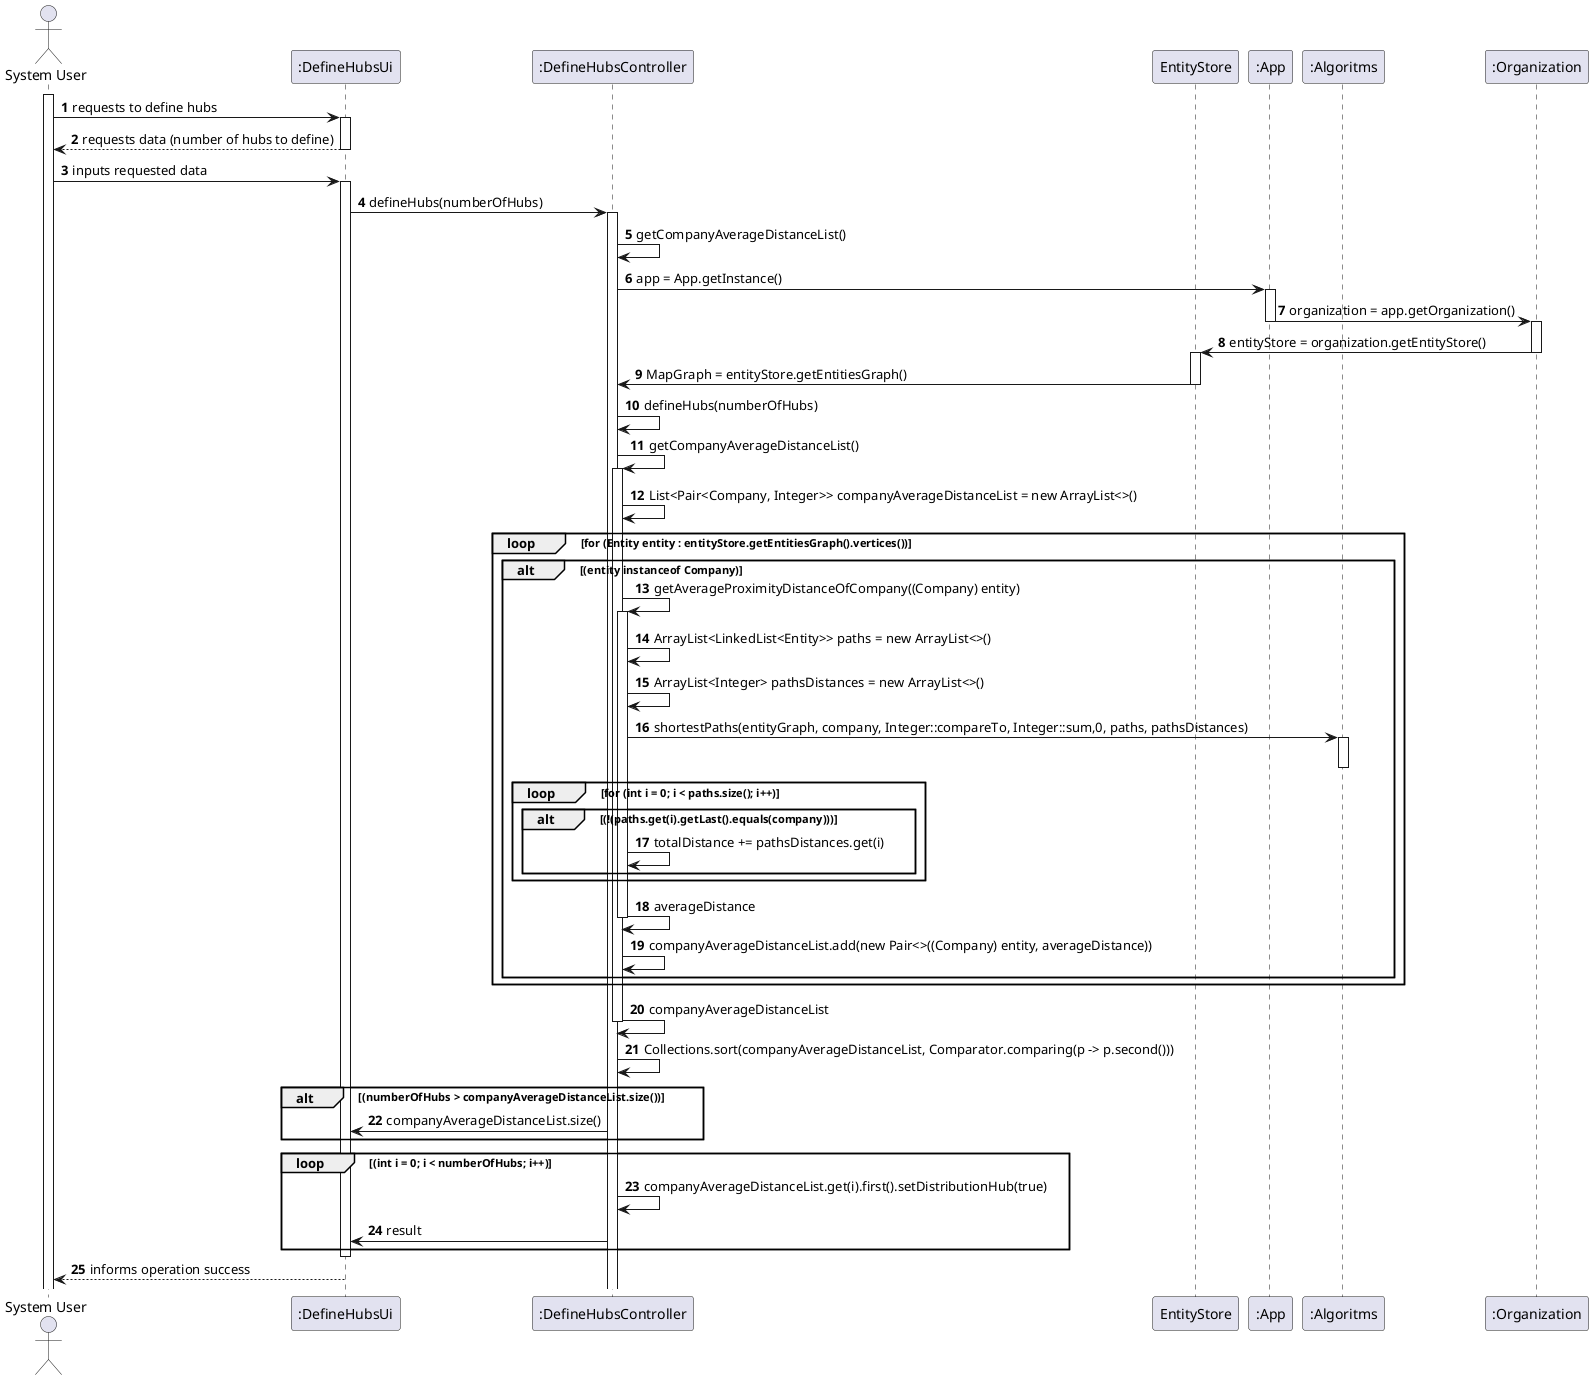 @startuml
'https://plantuml.com/sequence-diagram

autonumber

actor user as "System User"

participant ":DefineHubsUi" as ui
participant ":DefineHubsController" as controller
participant "EntityStore" as store
participant ":Organization" as organization
participant ":App" as app
participant ":Algoritms" as Alg
participant ":Organization" as organization



activate user

user -> ui : requests to define hubs
activate ui
"ui" --> user : requests data (number of hubs to define)
deactivate ui
user -> ui : inputs requested data
activate ui
ui -> controller : defineHubs(numberOfHubs)
activate controller
controller -> controller : getCompanyAverageDistanceList()
controller -> app : app = App.getInstance()
activate app
app -> organization : organization = app.getOrganization()
deactivate app
activate organization
organization -> store : entityStore = organization.getEntityStore()
deactivate organization
activate store
store -> controller : MapGraph = entityStore.getEntitiesGraph()
deactivate store
controller -> controller : defineHubs(numberOfHubs)
controller -> controller : getCompanyAverageDistanceList()
activate controller
controller -> controller : List<Pair<Company, Integer>> companyAverageDistanceList = new ArrayList<>()
loop for (Entity entity : entityStore.getEntitiesGraph().vertices())
    alt (entity instanceof Company)
    controller -> controller : getAverageProximityDistanceOfCompany((Company) entity)
    activate controller
    controller -> controller : ArrayList<LinkedList<Entity>> paths = new ArrayList<>()
    controller -> controller : ArrayList<Integer> pathsDistances = new ArrayList<>()
    controller -> Alg : shortestPaths(entityGraph, company, Integer::compareTo, Integer::sum,0, paths, pathsDistances)
    activate Alg
    deactivate Alg
        loop for (int i = 0; i < paths.size(); i++)
            alt (!(paths.get(i).getLast().equals(company)))
            controller -> controller : totalDistance += pathsDistances.get(i)
            end
        end loop
    controller -> controller : averageDistance
    deactivate controller
    controller -> controller : companyAverageDistanceList.add(new Pair<>((Company) entity, averageDistance))
    end
end loop
controller -> controller : companyAverageDistanceList
deactivate controller
controller -> controller : Collections.sort(companyAverageDistanceList, Comparator.comparing(p -> p.second()))
alt (numberOfHubs > companyAverageDistanceList.size())
    controller -> ui : companyAverageDistanceList.size()
end

loop (int i = 0; i < numberOfHubs; i++)
    controller -> controller : companyAverageDistanceList.get(i).first().setDistributionHub(true)
    controller -> ui : result
end loop
deactivate ui
ui --> user : informs operation success






@enduml